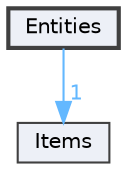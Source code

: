 digraph "Entities"
{
 // LATEX_PDF_SIZE
  bgcolor="transparent";
  edge [fontname=Helvetica,fontsize=10,labelfontname=Helvetica,labelfontsize=10];
  node [fontname=Helvetica,fontsize=10,shape=box,height=0.2,width=0.4];
  compound=true
  dir_fb98a335056844cc70184bfa5e357d17 [label="Entities", fillcolor="#edf0f7", color="grey25", style="filled,bold", URL="dir_fb98a335056844cc70184bfa5e357d17.html",tooltip=""];
  dir_7d02ce0627a9d08bc7415ddf5065332d [label="Items", fillcolor="#edf0f7", color="grey25", style="filled", URL="dir_7d02ce0627a9d08bc7415ddf5065332d.html",tooltip=""];
  dir_fb98a335056844cc70184bfa5e357d17->dir_7d02ce0627a9d08bc7415ddf5065332d [headlabel="1", labeldistance=1.5 headhref="dir_000000_000002.html" href="dir_000000_000002.html" color="steelblue1" fontcolor="steelblue1"];
}
